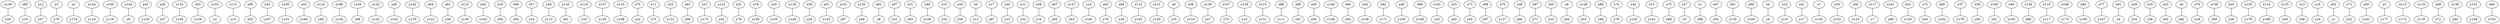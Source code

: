 strict graph "grafo_146_180" {

	 "y26";
	 "x136";
	 "y10";
	 "x85";
	 "y57";
	 "x12";
	 "y70";
	 "x3";
	 "y174";
	 "x2";
	 "y118";
	 "x144";
	 "y116";
	 "x105";
	 "y0";
	 "x143";
	 "y120";
	 "x45";
	 "y37";
	 "x26";
	 "y104";
	 "x134";
	 "y128";
	 "x53";
	 "y2";
	 "x103";
	 "y15";
	 "x111";
	 "y63";
	 "x90";
	 "y107";
	 "x24";
	 "y101";
	 "x100";
	 "y160";
	 "x43";
	 "y80";
	 "x124";
	 "y154";
	 "x106";
	 "y98";
	 "x104";
	 "y132";
	 "x132";
	 "y142";
	 "x40";
	 "y170";
	 "x142";
	 "y122";
	 "x64";
	 "y39";
	 "x81";
	 "y139";
	 "x123";
	 "y163";
	 "x54";
	 "y84";
	 "x18";
	 "y95";
	 "x99";
	 "y14";
	 "x57";
	 "y113";
	 "x28";
	 "y81";
	 "x145";
	 "y33";
	 "x118";
	 "y129";
	 "x137";
	 "y108";
	 "x133";
	 "y22";
	 "x70";
	 "y75";
	 "x11";
	 "y121";
	 "x52";
	 "y99";
	 "x93";
	 "y175";
	 "x51";
	 "y42";
	 "x122";
	 "y78";
	 "x25";
	 "y136";
	 "x78";
	 "y155";
	 "x20";
	 "y144";
	 "x116";
	 "y29";
	 "x59";
	 "y133";
	 "x61";
	 "y67";
	 "x101";
	 "y49";
	 "x120";
	 "y8";
	 "x83";
	 "y31";
	 "x97";
	 "y93";
	 "x31";
	 "y159";
	 "x49";
	 "y53";
	 "x10";
	 "y59";
	 "x34";
	 "y12";
	 "x0";
	 "y87";
	 "x17";
	 "y13";
	 "x30";
	 "y32";
	 "x21";
	 "y16";
	 "x58";
	 "y85";
	 "x67";
	 "y43";
	 "x127";
	 "y165";
	 "x14";
	 "y76";
	 "x63";
	 "y34";
	 "x94";
	 "y103";
	 "x112";
	 "y125";
	 "x121";
	 "y35";
	 "x9";
	 "y110";
	 "x36";
	 "y47";
	 "x139";
	 "y73";
	 "x107";
	 "y19";
	 "x129";
	 "y131";
	 "x115";
	 "y111";
	 "x86";
	 "y91";
	 "x80";
	 "y65";
	 "x95";
	 "y158";
	 "x140";
	 "y83";
	 "x96";
	 "y138";
	 "x44";
	 "y171";
	 "x82";
	 "y100";
	 "x48";
	 "y148";
	 "x89";
	 "y25";
	 "x102";
	 "y40";
	 "x33";
	 "y45";
	 "x73";
	 "y97";
	 "x98";
	 "y127";
	 "x76";
	 "y66";
	 "x38";
	 "y71";
	 "x87";
	 "y23";
	 "x65";
	 "y62";
	 "x8";
	 "y55";
	 "x128";
	 "y90";
	 "x88";
	 "y79";
	 "x74";
	 "y130";
	 "x42";
	 "y141";
	 "x15";
	 "y68";
	 "x75";
	 "y5";
	 "x27";
	 "y88";
	 "x1";
	 "y50";
	 "x47";
	 "y135";
	 "x91";
	 "y105";
	 "x60";
	 "y9";
	 "x4";
	 "y151";
	 "x22";
	 "y17";
	 "x41";
	 "y140";
	 "x7";
	 "y152";
	 "x35";
	 "y123";
	 "x56";
	 "y7";
	 "x117";
	 "y89";
	 "x141";
	 "y126";
	 "x32";
	 "y44";
	 "x72";
	 "y162";
	 "x69";
	 "y179";
	 "x37";
	 "y56";
	 "x39";
	 "y61";
	 "x109";
	 "y150";
	 "x46";
	 "y86";
	 "x126";
	 "y117";
	 "x110";
	 "y173";
	 "x108";
	 "y109";
	 "x84";
	 "y167";
	 "x77";
	 "y4";
	 "x92";
	 "y54";
	 "x29";
	 "y36";
	 "x19";
	 "y92";
	 "x23";
	 "y82";
	 "x6";
	 "y18";
	 "x79";
	 "y69";
	 "x138";
	 "y28";
	 "x55";
	 "y178";
	 "x135";
	 "y169";
	 "x114";
	 "y48";
	 "x125";
	 "y58";
	 "x13";
	 "y24";
	 "x16";
	 "y1";
	 "x62";
	 "y52";
	 "x71";
	 "y161";
	 "x50";
	 "y177";
	 "x5";
	 "y172";
	 "x113";
	 "y119";
	 "x119";
	 "y72";
	 "x68";
	 "y60";
	 "x130";
	 "y149";
	 "x131";
	 "y153";
	 "x66";

	"x66" -- "y153";
	"x131" -- "y149";
	"x130" -- "y60";
	"x68" -- "y72";
	"x119" -- "y119";
	"x113" -- "y172";
	"x5" -- "y177";
	"x50" -- "y161";
	"x71" -- "y52";
	"x62" -- "y1";
	"x16" -- "y24";
	"x13" -- "y58";
	"x125" -- "y48";
	"x114" -- "y169";
	"x135" -- "y178";
	"x55" -- "y28";
	"x138" -- "y69";
	"x79" -- "y18";
	"x6" -- "y82";
	"x23" -- "y92";
	"x19" -- "y36";
	"x29" -- "y54";
	"x92" -- "y4";
	"x77" -- "y167";
	"x84" -- "y109";
	"x108" -- "y173";
	"x110" -- "y117";
	"x126" -- "y86";
	"x46" -- "y150";
	"x109" -- "y61";
	"x39" -- "y56";
	"x37" -- "y179";
	"x69" -- "y162";
	"x72" -- "y44";
	"x32" -- "y126";
	"x141" -- "y89";
	"x117" -- "y7";
	"x56" -- "y123";
	"x35" -- "y152";
	"x7" -- "y140";
	"x41" -- "y17";
	"x22" -- "y151";
	"x4" -- "y9";
	"x60" -- "y105";
	"x91" -- "y135";
	"x47" -- "y50";
	"x1" -- "y88";
	"x27" -- "y5";
	"x75" -- "y68";
	"x15" -- "y141";
	"x42" -- "y130";
	"x74" -- "y79";
	"x88" -- "y90";
	"x128" -- "y55";
	"x8" -- "y62";
	"x65" -- "y23";
	"x87" -- "y71";
	"x38" -- "y66";
	"x76" -- "y127";
	"x98" -- "y97";
	"x73" -- "y45";
	"x33" -- "y40";
	"x102" -- "y25";
	"x89" -- "y148";
	"x48" -- "y100";
	"x82" -- "y171";
	"x44" -- "y138";
	"x96" -- "y83";
	"x140" -- "y158";
	"x95" -- "y65";
	"x80" -- "y91";
	"x86" -- "y111";
	"x115" -- "y131";
	"x129" -- "y19";
	"x107" -- "y73";
	"x139" -- "y47";
	"x36" -- "y110";
	"x9" -- "y35";
	"x121" -- "y125";
	"x112" -- "y103";
	"x94" -- "y34";
	"x63" -- "y76";
	"x14" -- "y165";
	"x127" -- "y43";
	"x67" -- "y85";
	"x58" -- "y16";
	"x21" -- "y32";
	"x30" -- "y13";
	"x17" -- "y87";
	"x0" -- "y12";
	"x34" -- "y59";
	"x10" -- "y53";
	"x49" -- "y159";
	"x31" -- "y93";
	"x97" -- "y31";
	"x83" -- "y8";
	"x120" -- "y49";
	"x101" -- "y67";
	"x61" -- "y133";
	"x59" -- "y29";
	"x116" -- "y144";
	"x20" -- "y155";
	"x78" -- "y136";
	"x25" -- "y78";
	"x122" -- "y42";
	"x51" -- "y175";
	"x93" -- "y99";
	"x52" -- "y121";
	"x11" -- "y75";
	"x70" -- "y22";
	"x133" -- "y108";
	"x137" -- "y129";
	"x118" -- "y33";
	"x145" -- "y81";
	"x28" -- "y113";
	"x57" -- "y14";
	"x99" -- "y95";
	"x18" -- "y84";
	"x54" -- "y163";
	"x123" -- "y139";
	"x81" -- "y39";
	"x64" -- "y122";
	"x142" -- "y170";
	"x40" -- "y142";
	"x132" -- "y132";
	"x104" -- "y98";
	"x106" -- "y154";
	"x124" -- "y80";
	"x43" -- "y160";
	"x100" -- "y101";
	"x24" -- "y107";
	"x90" -- "y63";
	"x111" -- "y15";
	"x103" -- "y2";
	"x53" -- "y128";
	"x134" -- "y104";
	"x26" -- "y37";
	"x45" -- "y120";
	"x143" -- "y0";
	"x105" -- "y116";
	"x144" -- "y118";
	"x2" -- "y174";
	"x3" -- "y70";
	"x12" -- "y57";
	"x85" -- "y10";
	"x136" -- "y26";

}
